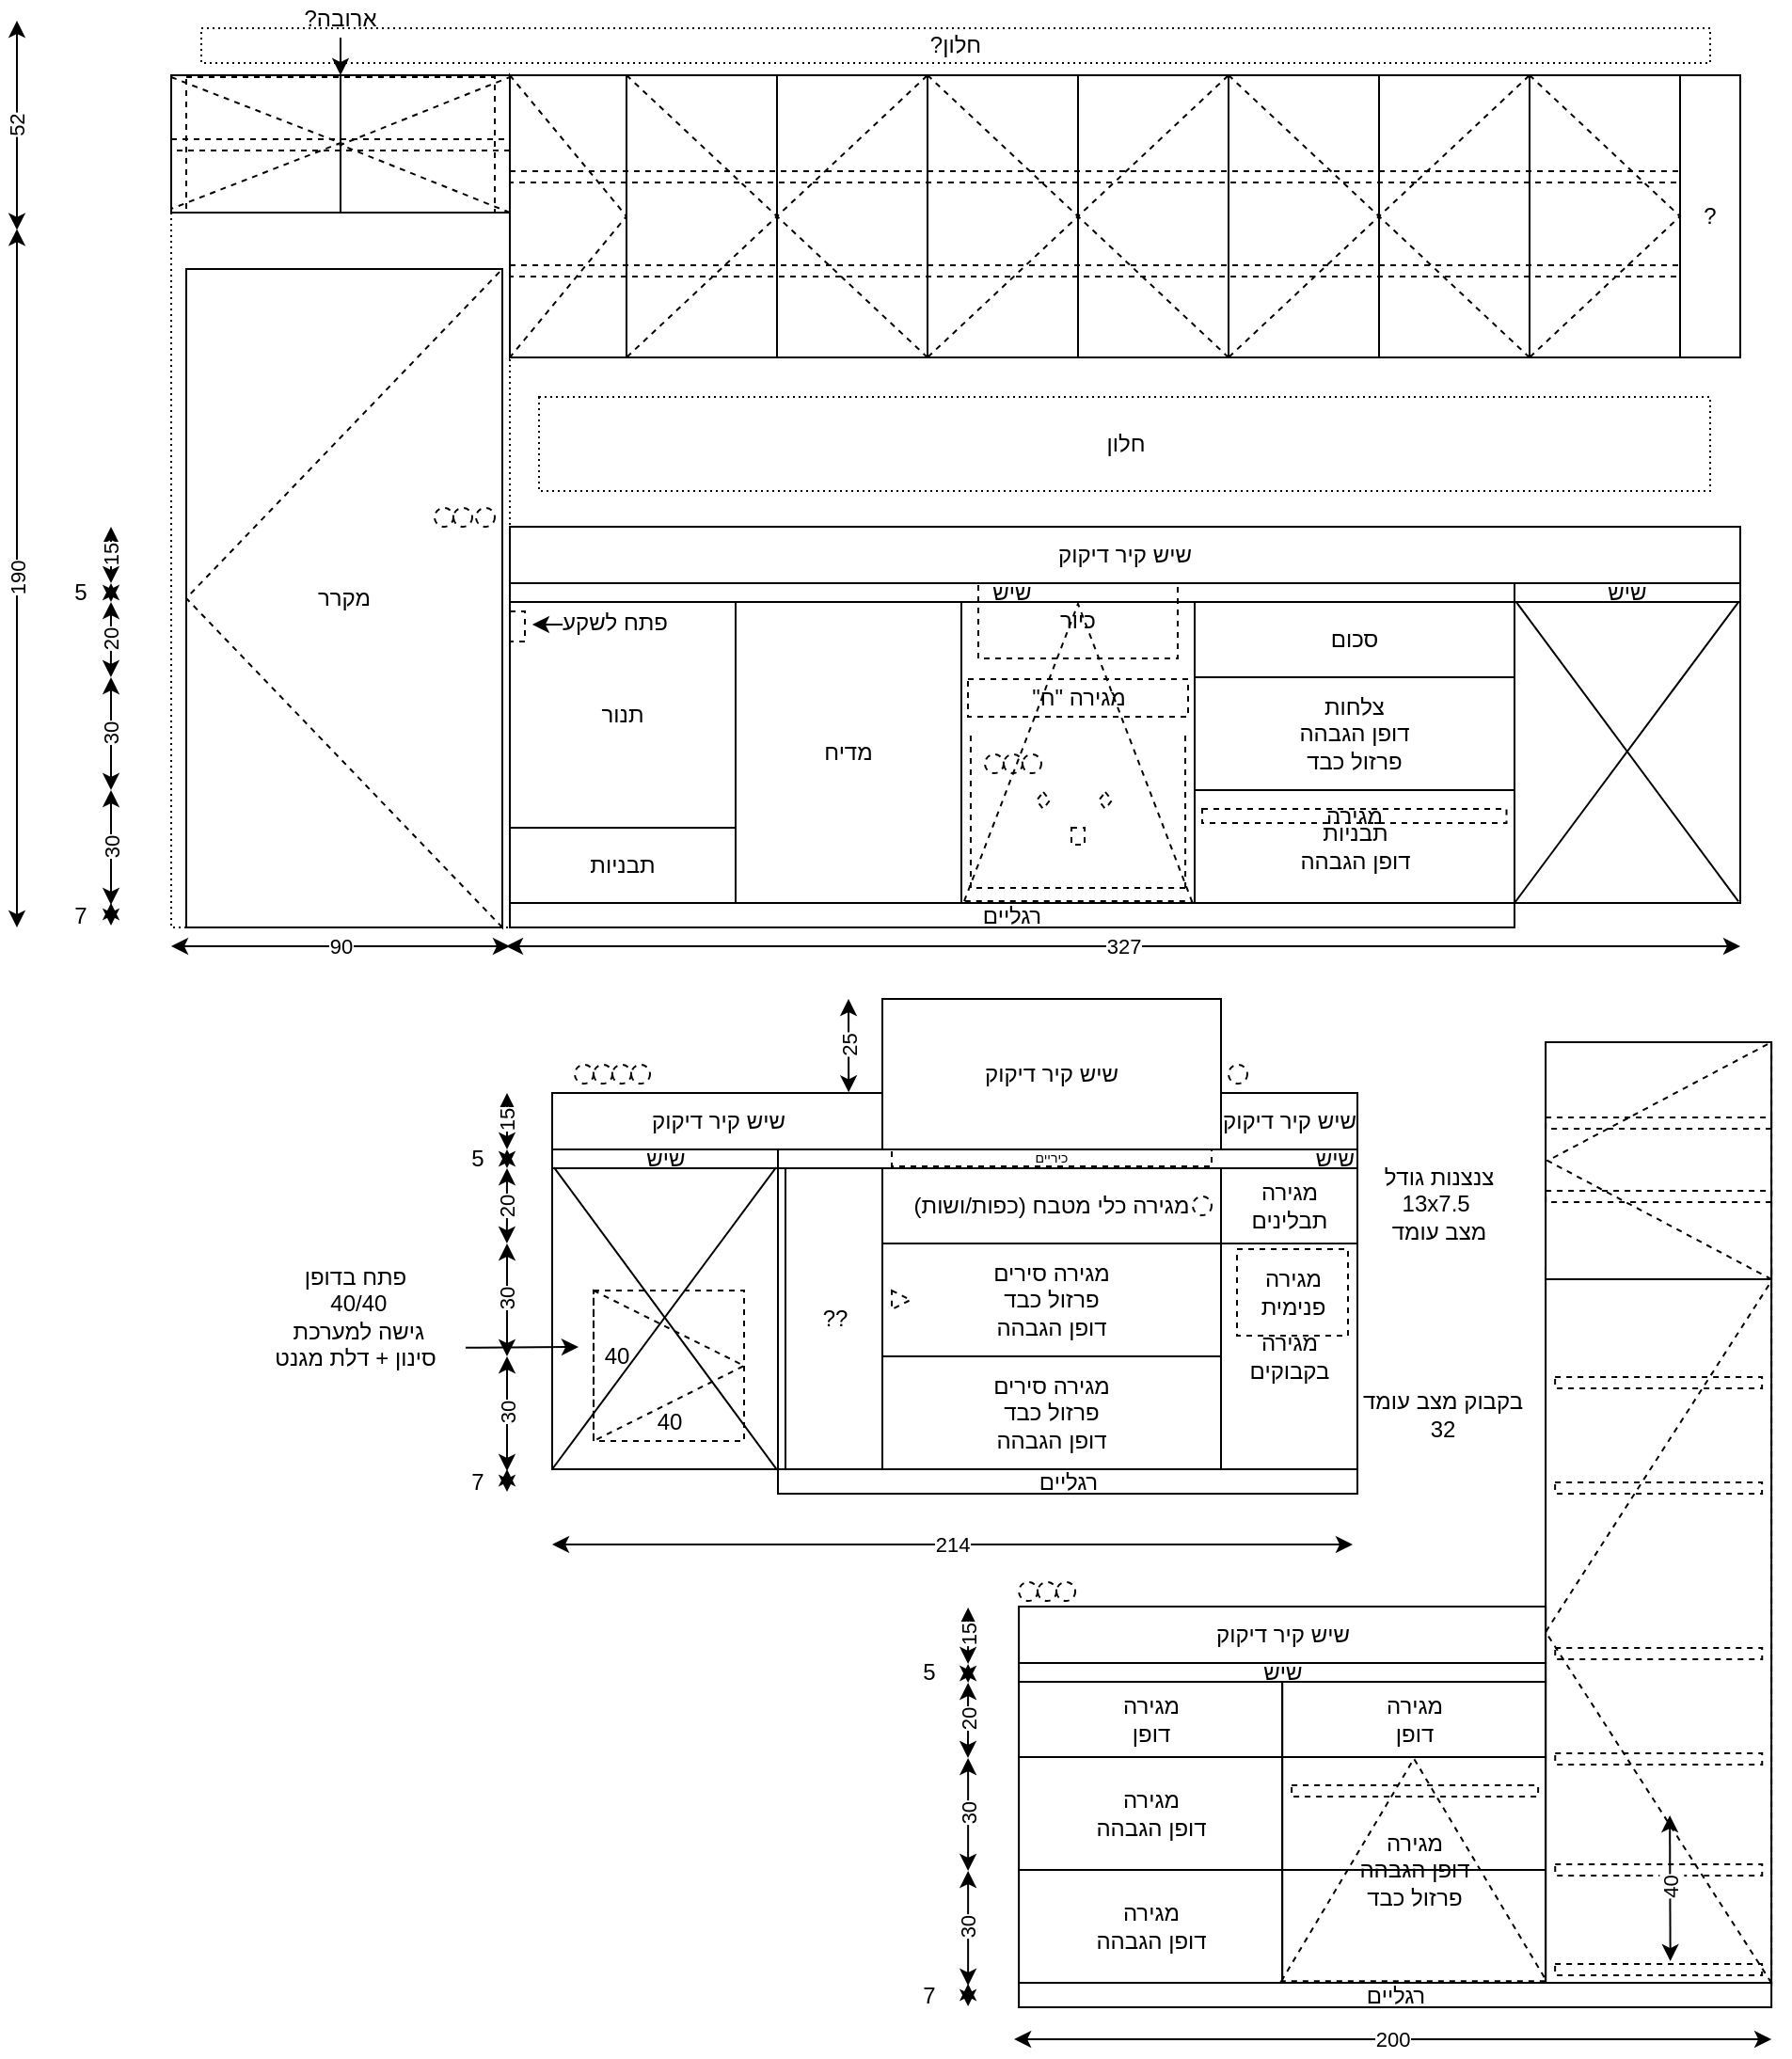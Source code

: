 <mxfile version="14.5.1" type="device"><diagram id="EuR9hZVsRx429y_d1P4q" name="Page-1"><mxGraphModel dx="868" dy="30" grid="1" gridSize="10" guides="1" tooltips="1" connect="1" arrows="1" fold="1" page="1" pageScale="1" pageWidth="827" pageHeight="1169" math="0" shadow="0"><root><mxCell id="0"/><mxCell id="1" parent="0"/><mxCell id="hGmh5BVswc0bwjkuRxpp-82" value="" style="triangle;whiteSpace=wrap;html=1;fillColor=none;dashed=1;rotation=-180;" parent="1" vertex="1"><mxGeometry x="-30" y="162" width="168" height="350" as="geometry"/></mxCell><mxCell id="hGmh5BVswc0bwjkuRxpp-81" value="&lt;div style=&quot;direction: rtl&quot;&gt;&lt;br&gt;&lt;/div&gt;" style="rounded=0;whiteSpace=wrap;html=1;fillColor=none;dashed=1;dashPattern=1 2;" parent="1" vertex="1"><mxGeometry x="-38" y="132" width="180" height="380" as="geometry"/></mxCell><mxCell id="hGmh5BVswc0bwjkuRxpp-74" value="&lt;div style=&quot;direction: rtl&quot;&gt;&lt;span&gt;מקרר&lt;/span&gt;&lt;/div&gt;" style="rounded=0;whiteSpace=wrap;html=1;fillColor=none;" parent="1" vertex="1"><mxGeometry x="-30" y="162" width="168" height="350" as="geometry"/></mxCell><mxCell id="86EVHIqXW4juM2lfvM0m-1" value="שיש קיר דיקוק" style="rounded=0;whiteSpace=wrap;html=1;direction=&quot;rtl&quot;;" parent="1" vertex="1"><mxGeometry x="340" y="550" width="180" height="80" as="geometry"/></mxCell><mxCell id="icow_ygRH_gW6er2xLxD-1" value="&lt;div style=&quot;direction: rtl&quot;&gt;מגירה כלי מטבח (כפות/ושות)&lt;br&gt;&lt;/div&gt;" style="rounded=0;whiteSpace=wrap;html=1;direction=&quot;rtl&quot;;" parent="1" vertex="1"><mxGeometry x="340" y="640" width="180" height="40" as="geometry"/></mxCell><mxCell id="icow_ygRH_gW6er2xLxD-4" value="&lt;div style=&quot;direction: rtl&quot;&gt;מגירה סירים&lt;/div&gt;&lt;div style=&quot;direction: rtl&quot;&gt;פרזול כבד&lt;br&gt;&lt;/div&gt;&lt;div style=&quot;direction: rtl&quot;&gt;דופן הגבהה&lt;/div&gt;" style="rounded=0;whiteSpace=wrap;html=1;direction=&quot;rtl&quot;;" parent="1" vertex="1"><mxGeometry x="340" y="680" width="180" height="60" as="geometry"/></mxCell><mxCell id="icow_ygRH_gW6er2xLxD-5" value="&lt;div style=&quot;direction: rtl&quot;&gt;&lt;span&gt;מגירה תבלינים&lt;/span&gt;&lt;/div&gt;" style="rounded=0;whiteSpace=wrap;html=1;direction=&quot;rtl&quot;;" parent="1" vertex="1"><mxGeometry x="520" y="640" width="72.5" height="40" as="geometry"/></mxCell><mxCell id="icow_ygRH_gW6er2xLxD-7" value="&lt;div style=&quot;direction: rtl&quot;&gt;&lt;span&gt;מגירה בקבוקים&lt;/span&gt;&lt;/div&gt;" style="rounded=0;whiteSpace=wrap;html=1;direction=&quot;rtl&quot;;" parent="1" vertex="1"><mxGeometry x="520" y="680" width="72.5" height="120" as="geometry"/></mxCell><mxCell id="icow_ygRH_gW6er2xLxD-10" value="&lt;div style=&quot;direction: rtl&quot;&gt;צנצנות גודל&lt;/div&gt;&lt;div style=&quot;direction: rtl&quot;&gt;&amp;nbsp;13x7.5&lt;/div&gt;&lt;div style=&quot;direction: rtl&quot;&gt;מצב עומד&lt;br&gt;&lt;/div&gt;" style="text;html=1;strokeColor=none;fillColor=none;align=center;verticalAlign=middle;whiteSpace=wrap;rounded=0;direction=rtl;" parent="1" vertex="1"><mxGeometry x="586" y="639" width="100" height="40" as="geometry"/></mxCell><mxCell id="icow_ygRH_gW6er2xLxD-17" value="רגליים" style="rounded=0;whiteSpace=wrap;html=1;direction=&quot;rtl&quot;;" parent="1" vertex="1"><mxGeometry x="284.5" y="800" width="308" height="13" as="geometry"/></mxCell><mxCell id="icow_ygRH_gW6er2xLxD-19" value="&lt;div style=&quot;direction: rtl&quot;&gt;מגירה סירים&lt;/div&gt;&lt;div style=&quot;direction: rtl&quot;&gt;פרזול כבד&lt;br&gt;&lt;/div&gt;&lt;div style=&quot;direction: rtl&quot;&gt;דופן הגבהה&lt;/div&gt;" style="rounded=0;whiteSpace=wrap;html=1;direction=&quot;rtl&quot;;" parent="1" vertex="1"><mxGeometry x="340" y="740" width="180" height="60" as="geometry"/></mxCell><mxCell id="icow_ygRH_gW6er2xLxD-25" value="שיש" style="rounded=0;whiteSpace=wrap;html=1;direction=&quot;rtl&quot;;align=right;" parent="1" vertex="1"><mxGeometry x="284.5" y="630" width="308" height="10" as="geometry"/></mxCell><mxCell id="icow_ygRH_gW6er2xLxD-29" value="כיריים" style="rounded=0;whiteSpace=wrap;html=1;direction=&quot;rtl&quot;;dashed=1;fillColor=none;fontSize=7;" parent="1" vertex="1"><mxGeometry x="345" y="630" width="170" height="9" as="geometry"/></mxCell><mxCell id="icow_ygRH_gW6er2xLxD-32" value="" style="triangle;whiteSpace=wrap;html=1;dashed=1;" parent="1" vertex="1"><mxGeometry x="345" y="705" width="10" height="10" as="geometry"/></mxCell><mxCell id="icow_ygRH_gW6er2xLxD-34" value="??" style="rounded=0;whiteSpace=wrap;html=1;direction=&quot;rtl&quot;;" parent="1" vertex="1"><mxGeometry x="288.5" y="640" width="51.5" height="160" as="geometry"/></mxCell><mxCell id="icow_ygRH_gW6er2xLxD-35" value="" style="rounded=0;whiteSpace=wrap;html=1;direction=&quot;rtl&quot;;" parent="1" vertex="1"><mxGeometry x="164.5" y="640" width="120" height="160" as="geometry"/></mxCell><mxCell id="icow_ygRH_gW6er2xLxD-36" value="שיש" style="rounded=0;whiteSpace=wrap;html=1;direction=&quot;rtl&quot;;" parent="1" vertex="1"><mxGeometry x="164.5" y="630" width="120" height="10" as="geometry"/></mxCell><mxCell id="icow_ygRH_gW6er2xLxD-39" value="" style="endArrow=none;html=1;entryX=0.992;entryY=-0.003;entryDx=0;entryDy=0;entryPerimeter=0;" parent="1" target="icow_ygRH_gW6er2xLxD-35" edge="1"><mxGeometry width="50" height="50" relative="1" as="geometry"><mxPoint x="164.5" y="800" as="sourcePoint"/><mxPoint x="214.5" y="750" as="targetPoint"/></mxGeometry></mxCell><mxCell id="icow_ygRH_gW6er2xLxD-40" value="" style="endArrow=none;html=1;entryX=0.008;entryY=-0.003;entryDx=0;entryDy=0;entryPerimeter=0;exitX=0.992;exitY=0.998;exitDx=0;exitDy=0;exitPerimeter=0;" parent="1" source="icow_ygRH_gW6er2xLxD-35" target="icow_ygRH_gW6er2xLxD-35" edge="1"><mxGeometry width="50" height="50" relative="1" as="geometry"><mxPoint x="174.5" y="810" as="sourcePoint"/><mxPoint x="293.54" y="650.023" as="targetPoint"/></mxGeometry></mxCell><mxCell id="icow_ygRH_gW6er2xLxD-41" value="" style="ellipse;whiteSpace=wrap;html=1;aspect=fixed;dashed=1;fillColor=none;" parent="1" vertex="1"><mxGeometry x="505" y="655" width="10" height="10" as="geometry"/></mxCell><mxCell id="icow_ygRH_gW6er2xLxD-42" value="&lt;div style=&quot;direction: rtl&quot;&gt;בקבוק מצב עומד&lt;/div&gt;&lt;div style=&quot;direction: rtl&quot;&gt;32&lt;br&gt;&lt;/div&gt;" style="text;html=1;strokeColor=none;fillColor=none;align=center;verticalAlign=middle;whiteSpace=wrap;rounded=0;direction=rtl;" parent="1" vertex="1"><mxGeometry x="592.5" y="751" width="90" height="40" as="geometry"/></mxCell><mxCell id="86EVHIqXW4juM2lfvM0m-2" value="שיש קיר דיקוק" style="rounded=0;whiteSpace=wrap;html=1;direction=&quot;rtl&quot;;" parent="1" vertex="1"><mxGeometry x="164.5" y="600" width="175.5" height="30" as="geometry"/></mxCell><mxCell id="86EVHIqXW4juM2lfvM0m-3" value="שיש קיר דיקוק" style="rounded=0;whiteSpace=wrap;html=1;direction=&quot;rtl&quot;;" parent="1" vertex="1"><mxGeometry x="520" y="600" width="72.5" height="30" as="geometry"/></mxCell><mxCell id="LUrqCTTeFDIqkWXgjNmz-2" value="" style="whiteSpace=wrap;html=1;aspect=fixed;fillColor=none;dashed=1;" parent="1" vertex="1"><mxGeometry x="186.5" y="705" width="80" height="80" as="geometry"/></mxCell><mxCell id="LUrqCTTeFDIqkWXgjNmz-4" value="40" style="text;html=1;strokeColor=none;fillColor=none;align=center;verticalAlign=middle;whiteSpace=wrap;rounded=0;" parent="1" vertex="1"><mxGeometry x="206.5" y="765" width="40" height="20" as="geometry"/></mxCell><mxCell id="LUrqCTTeFDIqkWXgjNmz-5" value="40" style="text;html=1;strokeColor=none;fillColor=none;align=center;verticalAlign=middle;whiteSpace=wrap;rounded=0;" parent="1" vertex="1"><mxGeometry x="178.5" y="730" width="40" height="20" as="geometry"/></mxCell><mxCell id="LUrqCTTeFDIqkWXgjNmz-6" value="&lt;div style=&quot;direction: rtl&quot;&gt;&lt;span&gt;פתח בדופן&lt;/span&gt;&lt;/div&gt;&lt;div style=&quot;direction: rtl&quot;&gt;&lt;span&gt;40/40&amp;nbsp;&lt;/span&gt;&lt;/div&gt;&lt;div style=&quot;direction: rtl&quot;&gt;&lt;span&gt;גישה למערכת&amp;nbsp;&lt;/span&gt;&lt;/div&gt;&lt;div style=&quot;direction: rtl&quot;&gt;&lt;span&gt;סינון + דלת מגנט&lt;/span&gt;&lt;/div&gt;" style="text;html=1;strokeColor=none;fillColor=none;align=center;verticalAlign=middle;whiteSpace=wrap;rounded=0;direction=rtl;" parent="1" vertex="1"><mxGeometry y="691" width="120" height="55" as="geometry"/></mxCell><mxCell id="LUrqCTTeFDIqkWXgjNmz-7" value="" style="endArrow=classic;html=1;entryX=0;entryY=0.25;entryDx=0;entryDy=0;entryPerimeter=0;exitX=1;exitY=0.553;exitDx=0;exitDy=0;exitPerimeter=0;" parent="1" target="LUrqCTTeFDIqkWXgjNmz-5" edge="1"><mxGeometry width="50" height="50" relative="1" as="geometry"><mxPoint x="118.5" y="735.415" as="sourcePoint"/><mxPoint x="278.5" y="700" as="targetPoint"/></mxGeometry></mxCell><mxCell id="LUrqCTTeFDIqkWXgjNmz-8" value="&lt;div style=&quot;direction: rtl&quot;&gt;&lt;span&gt;מגירה פנימית&lt;/span&gt;&lt;/div&gt;" style="rounded=0;whiteSpace=wrap;html=1;direction=&quot;rtl&quot;;dashed=1;" parent="1" vertex="1"><mxGeometry x="528.5" y="683" width="59" height="46" as="geometry"/></mxCell><mxCell id="LUrqCTTeFDIqkWXgjNmz-11" value="שיש" style="rounded=0;whiteSpace=wrap;html=1;direction=&quot;rtl&quot;;" parent="1" vertex="1"><mxGeometry x="142" y="329" width="534" height="10" as="geometry"/></mxCell><mxCell id="LUrqCTTeFDIqkWXgjNmz-12" value="5" style="text;html=1;strokeColor=none;fillColor=none;align=center;verticalAlign=middle;whiteSpace=wrap;rounded=0;" parent="1" vertex="1"><mxGeometry x="-106" y="329" width="40" height="10" as="geometry"/></mxCell><mxCell id="LUrqCTTeFDIqkWXgjNmz-16" value="7" style="text;html=1;strokeColor=none;fillColor=none;align=center;verticalAlign=middle;whiteSpace=wrap;rounded=0;" parent="1" vertex="1"><mxGeometry x="-106" y="499" width="40" height="13" as="geometry"/></mxCell><mxCell id="LUrqCTTeFDIqkWXgjNmz-18" value="&lt;div style=&quot;direction: rtl&quot;&gt;&lt;span&gt;מדיח&lt;/span&gt;&lt;/div&gt;" style="rounded=0;whiteSpace=wrap;html=1;fillColor=none;" parent="1" vertex="1"><mxGeometry x="262" y="339" width="120" height="160" as="geometry"/></mxCell><mxCell id="LUrqCTTeFDIqkWXgjNmz-19" value="רגליים" style="rounded=0;whiteSpace=wrap;html=1;direction=&quot;rtl&quot;;" parent="1" vertex="1"><mxGeometry x="142" y="499" width="534" height="13" as="geometry"/></mxCell><mxCell id="LUrqCTTeFDIqkWXgjNmz-20" value="&lt;div style=&quot;direction: rtl&quot;&gt;&lt;span&gt;תבניות&lt;/span&gt;&lt;/div&gt;" style="rounded=0;whiteSpace=wrap;html=1;fillColor=none;" parent="1" vertex="1"><mxGeometry x="142" y="459" width="120" height="40" as="geometry"/></mxCell><mxCell id="LUrqCTTeFDIqkWXgjNmz-21" value="&lt;div style=&quot;direction: rtl&quot;&gt;&lt;span&gt;תנור&lt;/span&gt;&lt;/div&gt;" style="rounded=0;whiteSpace=wrap;html=1;fillColor=none;" parent="1" vertex="1"><mxGeometry x="142" y="339" width="120" height="120" as="geometry"/></mxCell><mxCell id="LUrqCTTeFDIqkWXgjNmz-23" value="" style="triangle;whiteSpace=wrap;html=1;fillColor=none;dashed=1;" parent="1" vertex="1"><mxGeometry x="186.5" y="705" width="80" height="80" as="geometry"/></mxCell><mxCell id="LUrqCTTeFDIqkWXgjNmz-24" value="&lt;div style=&quot;direction: rtl&quot;&gt;כיור&lt;/div&gt;" style="rounded=0;whiteSpace=wrap;html=1;fillColor=none;dashed=1;" parent="1" vertex="1"><mxGeometry x="391" y="329" width="106" height="40" as="geometry"/></mxCell><mxCell id="LUrqCTTeFDIqkWXgjNmz-28" value="&lt;div style=&quot;direction: rtl&quot;&gt;&lt;br&gt;&lt;/div&gt;" style="rounded=0;whiteSpace=wrap;html=1;fillColor=none;" parent="1" vertex="1"><mxGeometry x="382" y="339" width="124" height="160" as="geometry"/></mxCell><mxCell id="LUrqCTTeFDIqkWXgjNmz-29" value="&lt;div style=&quot;direction: rtl&quot;&gt;סכום&lt;/div&gt;" style="rounded=0;whiteSpace=wrap;html=1;fillColor=none;" parent="1" vertex="1"><mxGeometry x="506" y="339" width="170" height="40" as="geometry"/></mxCell><mxCell id="LUrqCTTeFDIqkWXgjNmz-30" value="&lt;div style=&quot;direction: rtl&quot;&gt;צלחות&lt;/div&gt;&lt;div style=&quot;direction: rtl&quot;&gt;דופן הגבהה&lt;/div&gt;&lt;div style=&quot;direction: rtl&quot;&gt;פרזול כבד&lt;/div&gt;" style="rounded=0;whiteSpace=wrap;html=1;fillColor=none;" parent="1" vertex="1"><mxGeometry x="506" y="379" width="170" height="60" as="geometry"/></mxCell><mxCell id="LUrqCTTeFDIqkWXgjNmz-31" value="&lt;div style=&quot;direction: rtl&quot;&gt;תבניות&lt;/div&gt;&lt;div style=&quot;direction: rtl&quot;&gt;דופן הגבהה&lt;/div&gt;" style="rounded=0;whiteSpace=wrap;html=1;fillColor=none;" parent="1" vertex="1"><mxGeometry x="506" y="439" width="171" height="60" as="geometry"/></mxCell><mxCell id="LUrqCTTeFDIqkWXgjNmz-32" value="" style="rounded=0;whiteSpace=wrap;html=1;direction=&quot;rtl&quot;;" parent="1" vertex="1"><mxGeometry x="686" y="339" width="4" height="160" as="geometry"/></mxCell><mxCell id="LUrqCTTeFDIqkWXgjNmz-33" value="" style="rounded=0;whiteSpace=wrap;html=1;direction=&quot;rtl&quot;;" parent="1" vertex="1"><mxGeometry x="284.5" y="640" width="4" height="160" as="geometry"/></mxCell><mxCell id="LUrqCTTeFDIqkWXgjNmz-35" value="" style="ellipse;whiteSpace=wrap;html=1;aspect=fixed;dashed=1;fillColor=none;" parent="1" vertex="1"><mxGeometry x="394.5" y="420" width="10" height="10" as="geometry"/></mxCell><mxCell id="LUrqCTTeFDIqkWXgjNmz-36" value="" style="ellipse;whiteSpace=wrap;html=1;aspect=fixed;dashed=1;fillColor=none;" parent="1" vertex="1"><mxGeometry x="414.5" y="420" width="10" height="10" as="geometry"/></mxCell><mxCell id="LUrqCTTeFDIqkWXgjNmz-37" value="" style="ellipse;whiteSpace=wrap;html=1;aspect=fixed;dashed=1;fillColor=none;" parent="1" vertex="1"><mxGeometry x="404.5" y="420" width="10" height="10" as="geometry"/></mxCell><mxCell id="LUrqCTTeFDIqkWXgjNmz-38" value="" style="rhombus;whiteSpace=wrap;html=1;dashed=1;fillColor=none;" parent="1" vertex="1"><mxGeometry x="422" y="440" width="7" height="9" as="geometry"/></mxCell><mxCell id="LUrqCTTeFDIqkWXgjNmz-39" value="" style="rounded=0;whiteSpace=wrap;html=1;dashed=1;fontFamily=Helvetica;fontSize=12;fontColor=#000000;align=center;strokeColor=#000000;" parent="1" vertex="1"><mxGeometry x="440.5" y="459" width="7" height="9" as="geometry"/></mxCell><mxCell id="LUrqCTTeFDIqkWXgjNmz-43" value="" style="rhombus;whiteSpace=wrap;html=1;dashed=1;fillColor=none;" parent="1" vertex="1"><mxGeometry x="455" y="440" width="7" height="9" as="geometry"/></mxCell><mxCell id="LUrqCTTeFDIqkWXgjNmz-46" value="שיש" style="rounded=0;whiteSpace=wrap;html=1;direction=&quot;rtl&quot;;" parent="1" vertex="1"><mxGeometry x="676" y="329" width="120" height="10" as="geometry"/></mxCell><mxCell id="LUrqCTTeFDIqkWXgjNmz-47" value="" style="rounded=0;whiteSpace=wrap;html=1;direction=&quot;rtl&quot;;" parent="1" vertex="1"><mxGeometry x="676" y="339" width="120" height="160" as="geometry"/></mxCell><mxCell id="LUrqCTTeFDIqkWXgjNmz-48" value="" style="endArrow=none;html=1;entryX=0.008;entryY=-0.003;entryDx=0;entryDy=0;entryPerimeter=0;exitX=0.992;exitY=0.998;exitDx=0;exitDy=0;exitPerimeter=0;" parent="1" edge="1"><mxGeometry width="50" height="50" relative="1" as="geometry"><mxPoint x="795.04" y="498.182" as="sourcePoint"/><mxPoint x="676.96" y="339.023" as="targetPoint"/></mxGeometry></mxCell><mxCell id="LUrqCTTeFDIqkWXgjNmz-49" value="" style="endArrow=none;html=1;entryX=0.992;entryY=-0.003;entryDx=0;entryDy=0;entryPerimeter=0;" parent="1" edge="1"><mxGeometry width="50" height="50" relative="1" as="geometry"><mxPoint x="676" y="499" as="sourcePoint"/><mxPoint x="795.04" y="339.023" as="targetPoint"/></mxGeometry></mxCell><mxCell id="LUrqCTTeFDIqkWXgjNmz-51" value="&lt;div style=&quot;direction: rtl&quot;&gt;מגירה &quot;ח&quot;&lt;/div&gt;" style="rounded=0;whiteSpace=wrap;html=1;fillColor=none;dashed=1;" parent="1" vertex="1"><mxGeometry x="385.5" y="380" width="117" height="20" as="geometry"/></mxCell><mxCell id="LUrqCTTeFDIqkWXgjNmz-55" value="" style="endArrow=none;dashed=1;html=1;entryX=0.04;entryY=0.444;entryDx=0;entryDy=0;entryPerimeter=0;" parent="1" target="LUrqCTTeFDIqkWXgjNmz-28" edge="1"><mxGeometry width="50" height="50" relative="1" as="geometry"><mxPoint x="387" y="491" as="sourcePoint"/><mxPoint x="436" y="445" as="targetPoint"/></mxGeometry></mxCell><mxCell id="LUrqCTTeFDIqkWXgjNmz-56" value="" style="endArrow=none;dashed=1;html=1;entryX=0.04;entryY=0.444;entryDx=0;entryDy=0;entryPerimeter=0;" parent="1" edge="1"><mxGeometry width="50" height="50" relative="1" as="geometry"><mxPoint x="501.04" y="490.96" as="sourcePoint"/><mxPoint x="501.0" y="410" as="targetPoint"/></mxGeometry></mxCell><mxCell id="LUrqCTTeFDIqkWXgjNmz-57" value="" style="endArrow=none;dashed=1;html=1;" parent="1" edge="1"><mxGeometry width="50" height="50" relative="1" as="geometry"><mxPoint x="501" y="491" as="sourcePoint"/><mxPoint x="387" y="491" as="targetPoint"/><Array as="points"><mxPoint x="492" y="491"/></Array></mxGeometry></mxCell><mxCell id="LUrqCTTeFDIqkWXgjNmz-58" value="שיש קיר דיקוק" style="rounded=0;whiteSpace=wrap;html=1;direction=&quot;rtl&quot;;" parent="1" vertex="1"><mxGeometry x="142" y="299" width="654" height="30" as="geometry"/></mxCell><mxCell id="LUrqCTTeFDIqkWXgjNmz-59" value="&lt;div style=&quot;direction: rtl&quot;&gt;&lt;span&gt;מגירה&lt;/span&gt;&lt;/div&gt;" style="rounded=0;whiteSpace=wrap;html=1;direction=&quot;rtl&quot;;dashed=1;" parent="1" vertex="1"><mxGeometry x="510" y="449" width="161.75" height="7.5" as="geometry"/></mxCell><mxCell id="RCvR7ttBG58yVOdRnzuE-3" value="שיש" style="rounded=0;whiteSpace=wrap;html=1;direction=&quot;rtl&quot;;" parent="1" vertex="1"><mxGeometry x="412.56" y="903" width="280" height="10" as="geometry"/></mxCell><mxCell id="RCvR7ttBG58yVOdRnzuE-10" value="רגליים" style="rounded=0;whiteSpace=wrap;html=1;direction=&quot;rtl&quot;;" parent="1" vertex="1"><mxGeometry x="412.56" y="1073" width="400" height="13" as="geometry"/></mxCell><mxCell id="RCvR7ttBG58yVOdRnzuE-15" value="&lt;div style=&quot;direction: rtl&quot;&gt;&lt;span&gt;מגירה&lt;/span&gt;&lt;/div&gt;&lt;div style=&quot;direction: rtl&quot;&gt;&lt;span&gt;דופן&lt;/span&gt;&lt;/div&gt;" style="rounded=0;whiteSpace=wrap;html=1;fillColor=none;" parent="1" vertex="1"><mxGeometry x="412.56" y="913" width="140" height="40" as="geometry"/></mxCell><mxCell id="RCvR7ttBG58yVOdRnzuE-16" value="&lt;div style=&quot;direction: rtl&quot;&gt;&lt;div style=&quot;direction: rtl&quot;&gt;&lt;span&gt;מגירה&lt;/span&gt;&lt;/div&gt;&lt;div style=&quot;direction: rtl&quot;&gt;&lt;span&gt;דופן הגבהה&lt;/span&gt;&lt;/div&gt;&lt;/div&gt;" style="rounded=0;whiteSpace=wrap;html=1;fillColor=none;" parent="1" vertex="1"><mxGeometry x="412.56" y="953" width="140" height="60" as="geometry"/></mxCell><mxCell id="RCvR7ttBG58yVOdRnzuE-17" value="&lt;div style=&quot;direction: rtl&quot;&gt;&lt;div style=&quot;direction: rtl&quot;&gt;&lt;span&gt;מגירה&lt;/span&gt;&lt;/div&gt;&lt;div style=&quot;direction: rtl&quot;&gt;&lt;span&gt;דופן הגבהה&lt;/span&gt;&lt;/div&gt;&lt;/div&gt;" style="rounded=0;whiteSpace=wrap;html=1;fillColor=none;" parent="1" vertex="1"><mxGeometry x="412.56" y="1013" width="140" height="60" as="geometry"/></mxCell><mxCell id="RCvR7ttBG58yVOdRnzuE-19" value="" style="ellipse;whiteSpace=wrap;html=1;aspect=fixed;dashed=1;fillColor=none;" parent="1" vertex="1"><mxGeometry x="412.56" y="860" width="10" height="10" as="geometry"/></mxCell><mxCell id="RCvR7ttBG58yVOdRnzuE-20" value="" style="ellipse;whiteSpace=wrap;html=1;aspect=fixed;dashed=1;fillColor=none;" parent="1" vertex="1"><mxGeometry x="432.56" y="860" width="10" height="10" as="geometry"/></mxCell><mxCell id="RCvR7ttBG58yVOdRnzuE-21" value="" style="ellipse;whiteSpace=wrap;html=1;aspect=fixed;dashed=1;fillColor=none;" parent="1" vertex="1"><mxGeometry x="422.56" y="860" width="10" height="10" as="geometry"/></mxCell><mxCell id="RCvR7ttBG58yVOdRnzuE-33" value="שיש קיר דיקוק" style="rounded=0;whiteSpace=wrap;html=1;direction=&quot;rtl&quot;;" parent="1" vertex="1"><mxGeometry x="412.56" y="873" width="280" height="30" as="geometry"/></mxCell><mxCell id="RCvR7ttBG58yVOdRnzuE-46" value="&lt;div style=&quot;direction: rtl&quot;&gt;&lt;br&gt;&lt;/div&gt;" style="rounded=0;whiteSpace=wrap;html=1;fillColor=none;" parent="1" vertex="1"><mxGeometry x="692.56" y="693" width="120" height="380" as="geometry"/></mxCell><mxCell id="RCvR7ttBG58yVOdRnzuE-48" value="&lt;div style=&quot;direction: rtl&quot;&gt;&lt;div style=&quot;direction: rtl&quot;&gt;&lt;span&gt;מגירה&lt;/span&gt;&lt;/div&gt;&lt;div style=&quot;direction: rtl&quot;&gt;&lt;span&gt;דופן הגבהה&lt;/span&gt;&lt;/div&gt;&lt;div style=&quot;direction: rtl&quot;&gt;&lt;span&gt;פרזול כבד&lt;/span&gt;&lt;/div&gt;&lt;/div&gt;" style="rounded=0;whiteSpace=wrap;html=1;fillColor=none;" parent="1" vertex="1"><mxGeometry x="552.56" y="953" width="140" height="120" as="geometry"/></mxCell><mxCell id="RCvR7ttBG58yVOdRnzuE-49" value="&lt;div style=&quot;direction: rtl&quot;&gt;&lt;span&gt;מגירה&lt;/span&gt;&lt;/div&gt;&lt;div style=&quot;direction: rtl&quot;&gt;&lt;span&gt;דופן&lt;/span&gt;&lt;/div&gt;" style="rounded=0;whiteSpace=wrap;html=1;fillColor=none;" parent="1" vertex="1"><mxGeometry x="552.56" y="913" width="140" height="40" as="geometry"/></mxCell><mxCell id="RCvR7ttBG58yVOdRnzuE-51" value="&lt;div style=&quot;direction: rtl&quot;&gt;&lt;br&gt;&lt;/div&gt;" style="rounded=0;whiteSpace=wrap;html=1;direction=&quot;rtl&quot;;dashed=1;" parent="1" vertex="1"><mxGeometry x="697.56" y="1063" width="110" height="6" as="geometry"/></mxCell><mxCell id="RCvR7ttBG58yVOdRnzuE-53" value="&lt;div style=&quot;direction: rtl&quot;&gt;&lt;br&gt;&lt;/div&gt;" style="rounded=0;whiteSpace=wrap;html=1;direction=&quot;rtl&quot;;dashed=1;" parent="1" vertex="1"><mxGeometry x="697.62" y="1010" width="110" height="6" as="geometry"/></mxCell><mxCell id="RCvR7ttBG58yVOdRnzuE-56" value="40" style="endArrow=classic;startArrow=classic;html=1;exitX=0.557;exitY=-0.246;exitDx=0;exitDy=0;exitPerimeter=0;horizontal=0;" parent="1" source="RCvR7ttBG58yVOdRnzuE-51" edge="1"><mxGeometry width="50" height="50" relative="1" as="geometry"><mxPoint x="708.56" y="1034" as="sourcePoint"/><mxPoint x="758.56" y="984" as="targetPoint"/></mxGeometry></mxCell><mxCell id="RCvR7ttBG58yVOdRnzuE-57" value="&lt;div style=&quot;direction: rtl&quot;&gt;&lt;br&gt;&lt;/div&gt;" style="rounded=0;whiteSpace=wrap;html=1;direction=&quot;rtl&quot;;dashed=1;" parent="1" vertex="1"><mxGeometry x="697.62" y="951" width="110" height="6" as="geometry"/></mxCell><mxCell id="RCvR7ttBG58yVOdRnzuE-58" value="&lt;div style=&quot;direction: rtl&quot;&gt;&lt;br&gt;&lt;/div&gt;" style="rounded=0;whiteSpace=wrap;html=1;direction=&quot;rtl&quot;;dashed=1;" parent="1" vertex="1"><mxGeometry x="697.62" y="895" width="110" height="6" as="geometry"/></mxCell><mxCell id="RCvR7ttBG58yVOdRnzuE-59" value="&lt;div style=&quot;direction: rtl&quot;&gt;&lt;br&gt;&lt;/div&gt;" style="rounded=0;whiteSpace=wrap;html=1;direction=&quot;rtl&quot;;dashed=1;" parent="1" vertex="1"><mxGeometry x="697.56" y="807" width="110" height="6" as="geometry"/></mxCell><mxCell id="RCvR7ttBG58yVOdRnzuE-60" value="&lt;div style=&quot;direction: rtl&quot;&gt;&lt;br&gt;&lt;/div&gt;" style="rounded=0;whiteSpace=wrap;html=1;direction=&quot;rtl&quot;;dashed=1;" parent="1" vertex="1"><mxGeometry x="697.56" y="751" width="110" height="6" as="geometry"/></mxCell><mxCell id="RCvR7ttBG58yVOdRnzuE-61" value="" style="rounded=0;whiteSpace=wrap;html=1;" parent="1" vertex="1"><mxGeometry x="692.56" y="573" width="120" height="126" as="geometry"/></mxCell><mxCell id="RCvR7ttBG58yVOdRnzuE-63" value="" style="triangle;whiteSpace=wrap;html=1;fillColor=none;dashed=1;rotation=-180;" parent="1" vertex="1"><mxGeometry x="692.56" y="700" width="120" height="373" as="geometry"/></mxCell><mxCell id="RCvR7ttBG58yVOdRnzuE-64" value="" style="triangle;whiteSpace=wrap;html=1;fillColor=none;dashed=1;rotation=-180;" parent="1" vertex="1"><mxGeometry x="693.56" y="573" width="119" height="126" as="geometry"/></mxCell><mxCell id="RCvR7ttBG58yVOdRnzuE-66" value="&lt;div style=&quot;direction: rtl&quot;&gt;&lt;br&gt;&lt;/div&gt;" style="rounded=0;whiteSpace=wrap;html=1;direction=&quot;rtl&quot;;dashed=1;fillColor=none;" parent="1" vertex="1"><mxGeometry x="692.56" y="652" width="120" height="6" as="geometry"/></mxCell><mxCell id="RCvR7ttBG58yVOdRnzuE-67" value="&lt;div style=&quot;direction: rtl&quot;&gt;&lt;br&gt;&lt;/div&gt;" style="rounded=0;whiteSpace=wrap;html=1;direction=&quot;rtl&quot;;dashed=1;fillColor=none;" parent="1" vertex="1"><mxGeometry x="692.56" y="613" width="120" height="6" as="geometry"/></mxCell><mxCell id="RCvR7ttBG58yVOdRnzuE-71" value="" style="endArrow=none;html=1;strokeWidth=1;entryX=1;entryY=0.5;entryDx=0;entryDy=0;" parent="1" target="RCvR7ttBG58yVOdRnzuE-48" edge="1"><mxGeometry width="50" height="50" relative="1" as="geometry"><mxPoint x="552.56" y="1013" as="sourcePoint"/><mxPoint x="692.56" y="1014" as="targetPoint"/></mxGeometry></mxCell><mxCell id="RCvR7ttBG58yVOdRnzuE-72" value="" style="triangle;whiteSpace=wrap;html=1;fillColor=none;dashed=1;rotation=-90;" parent="1" vertex="1"><mxGeometry x="563.44" y="942.5" width="118.25" height="141" as="geometry"/></mxCell><mxCell id="RCvR7ttBG58yVOdRnzuE-73" value="&lt;div style=&quot;direction: rtl&quot;&gt;&lt;br&gt;&lt;/div&gt;" style="rounded=0;whiteSpace=wrap;html=1;direction=&quot;rtl&quot;;dashed=1;fillColor=none;" parent="1" vertex="1"><mxGeometry x="557.56" y="968" width="131" height="6" as="geometry"/></mxCell><mxCell id="RCvR7ttBG58yVOdRnzuE-74" value="" style="triangle;whiteSpace=wrap;html=1;fillColor=none;dashed=1;rotation=-90;" parent="1" vertex="1"><mxGeometry x="365" y="358.5" width="158" height="121" as="geometry"/></mxCell><mxCell id="hGmh5BVswc0bwjkuRxpp-1" value="&lt;div style=&quot;direction: rtl&quot;&gt;&lt;br&gt;&lt;/div&gt;" style="rounded=0;whiteSpace=wrap;html=1;fillColor=none;" parent="1" vertex="1"><mxGeometry x="204" y="59" width="80" height="150" as="geometry"/></mxCell><mxCell id="hGmh5BVswc0bwjkuRxpp-5" value="" style="endArrow=classic;startArrow=classic;html=1;entryX=0.75;entryY=0;entryDx=0;entryDy=0;horizontal=0;" parent="1" edge="1"><mxGeometry width="50" height="50" relative="1" as="geometry"><mxPoint x="-70" y="511" as="sourcePoint"/><mxPoint x="-70.0" y="499" as="targetPoint"/></mxGeometry></mxCell><mxCell id="hGmh5BVswc0bwjkuRxpp-6" value="30" style="endArrow=classic;startArrow=classic;html=1;horizontal=0;" parent="1" edge="1"><mxGeometry width="50" height="50" relative="1" as="geometry"><mxPoint x="-70" y="500" as="sourcePoint"/><mxPoint x="-70" y="439" as="targetPoint"/></mxGeometry></mxCell><mxCell id="hGmh5BVswc0bwjkuRxpp-9" value="20" style="endArrow=classic;startArrow=classic;html=1;exitX=1;exitY=0;exitDx=0;exitDy=0;entryX=0.9;entryY=1;entryDx=0;entryDy=0;entryPerimeter=0;horizontal=0;" parent="1" target="LUrqCTTeFDIqkWXgjNmz-12" edge="1"><mxGeometry width="50" height="50" relative="1" as="geometry"><mxPoint x="-70.06" y="379" as="sourcePoint"/><mxPoint x="-70.06" y="340.5" as="targetPoint"/></mxGeometry></mxCell><mxCell id="hGmh5BVswc0bwjkuRxpp-10" value="" style="endArrow=classic;startArrow=classic;html=1;horizontal=0;" parent="1" edge="1"><mxGeometry width="50" height="50" relative="1" as="geometry"><mxPoint x="-70" y="339" as="sourcePoint"/><mxPoint x="-70" y="329" as="targetPoint"/></mxGeometry></mxCell><mxCell id="hGmh5BVswc0bwjkuRxpp-12" value="30" style="endArrow=classic;startArrow=classic;html=1;exitX=1;exitY=0;exitDx=0;exitDy=0;horizontal=0;" parent="1" edge="1"><mxGeometry width="50" height="50" relative="1" as="geometry"><mxPoint x="-70.0" y="439" as="sourcePoint"/><mxPoint x="-70" y="379" as="targetPoint"/></mxGeometry></mxCell><mxCell id="hGmh5BVswc0bwjkuRxpp-15" value="15" style="endArrow=classic;startArrow=classic;html=1;horizontal=0;" parent="1" edge="1"><mxGeometry width="50" height="50" relative="1" as="geometry"><mxPoint x="-70" y="329" as="sourcePoint"/><mxPoint x="-70" y="299" as="targetPoint"/></mxGeometry></mxCell><mxCell id="hGmh5BVswc0bwjkuRxpp-22" value="25" style="endArrow=classic;startArrow=classic;html=1;exitX=0.898;exitY=-0.011;exitDx=0;exitDy=0;exitPerimeter=0;horizontal=0;" parent="1" source="86EVHIqXW4juM2lfvM0m-2" edge="1"><mxGeometry width="50" height="50" relative="1" as="geometry"><mxPoint x="300.83" y="600" as="sourcePoint"/><mxPoint x="322" y="550" as="targetPoint"/></mxGeometry></mxCell><mxCell id="hGmh5BVswc0bwjkuRxpp-32" value="" style="ellipse;whiteSpace=wrap;html=1;aspect=fixed;dashed=1;fillColor=none;" parent="1" vertex="1"><mxGeometry x="176.5" y="585" width="10" height="10" as="geometry"/></mxCell><mxCell id="hGmh5BVswc0bwjkuRxpp-33" value="" style="ellipse;whiteSpace=wrap;html=1;aspect=fixed;dashed=1;fillColor=none;" parent="1" vertex="1"><mxGeometry x="196.5" y="585" width="10" height="10" as="geometry"/></mxCell><mxCell id="hGmh5BVswc0bwjkuRxpp-34" value="" style="ellipse;whiteSpace=wrap;html=1;aspect=fixed;dashed=1;fillColor=none;" parent="1" vertex="1"><mxGeometry x="186.5" y="585" width="10" height="10" as="geometry"/></mxCell><mxCell id="hGmh5BVswc0bwjkuRxpp-35" value="" style="ellipse;whiteSpace=wrap;html=1;aspect=fixed;dashed=1;fillColor=none;" parent="1" vertex="1"><mxGeometry x="206.5" y="585" width="10" height="10" as="geometry"/></mxCell><mxCell id="hGmh5BVswc0bwjkuRxpp-36" value="" style="ellipse;whiteSpace=wrap;html=1;aspect=fixed;dashed=1;fillColor=none;" parent="1" vertex="1"><mxGeometry x="524" y="585" width="10" height="10" as="geometry"/></mxCell><mxCell id="hGmh5BVswc0bwjkuRxpp-41" value="&lt;div style=&quot;direction: rtl&quot;&gt;&lt;br&gt;&lt;/div&gt;" style="rounded=0;whiteSpace=wrap;html=1;fillColor=none;" parent="1" vertex="1"><mxGeometry x="284" y="59" width="80" height="150" as="geometry"/></mxCell><mxCell id="hGmh5BVswc0bwjkuRxpp-48" value="" style="triangle;whiteSpace=wrap;html=1;fillColor=none;dashed=1;rotation=-180;" parent="1" vertex="1"><mxGeometry x="284" y="59" width="80" height="150" as="geometry"/></mxCell><mxCell id="hGmh5BVswc0bwjkuRxpp-49" value="" style="triangle;whiteSpace=wrap;html=1;fillColor=none;dashed=1;rotation=0;" parent="1" vertex="1"><mxGeometry x="204" y="59" width="80" height="150" as="geometry"/></mxCell><mxCell id="hGmh5BVswc0bwjkuRxpp-52" value="&lt;div style=&quot;direction: rtl&quot;&gt;&lt;br&gt;&lt;/div&gt;" style="rounded=0;whiteSpace=wrap;html=1;fillColor=none;" parent="1" vertex="1"><mxGeometry x="364" y="59" width="80" height="150" as="geometry"/></mxCell><mxCell id="hGmh5BVswc0bwjkuRxpp-53" value="&lt;div style=&quot;direction: rtl&quot;&gt;&lt;br&gt;&lt;/div&gt;" style="rounded=0;whiteSpace=wrap;html=1;fillColor=none;" parent="1" vertex="1"><mxGeometry x="444" y="59" width="80" height="150" as="geometry"/></mxCell><mxCell id="hGmh5BVswc0bwjkuRxpp-54" value="" style="triangle;whiteSpace=wrap;html=1;fillColor=none;dashed=1;rotation=-180;" parent="1" vertex="1"><mxGeometry x="444" y="59" width="80" height="150" as="geometry"/></mxCell><mxCell id="hGmh5BVswc0bwjkuRxpp-55" value="" style="triangle;whiteSpace=wrap;html=1;fillColor=none;dashed=1;rotation=0;" parent="1" vertex="1"><mxGeometry x="364" y="59" width="80" height="150" as="geometry"/></mxCell><mxCell id="hGmh5BVswc0bwjkuRxpp-56" value="&lt;div style=&quot;direction: rtl&quot;&gt;&lt;br&gt;&lt;/div&gt;" style="rounded=0;whiteSpace=wrap;html=1;fillColor=none;" parent="1" vertex="1"><mxGeometry x="524" y="59" width="80" height="150" as="geometry"/></mxCell><mxCell id="hGmh5BVswc0bwjkuRxpp-57" value="&lt;div style=&quot;direction: rtl&quot;&gt;&lt;br&gt;&lt;/div&gt;" style="rounded=0;whiteSpace=wrap;html=1;fillColor=none;" parent="1" vertex="1"><mxGeometry x="604" y="59" width="80" height="150" as="geometry"/></mxCell><mxCell id="hGmh5BVswc0bwjkuRxpp-58" value="" style="triangle;whiteSpace=wrap;html=1;fillColor=none;dashed=1;rotation=-180;" parent="1" vertex="1"><mxGeometry x="604" y="59" width="80" height="150" as="geometry"/></mxCell><mxCell id="hGmh5BVswc0bwjkuRxpp-59" value="" style="triangle;whiteSpace=wrap;html=1;fillColor=none;dashed=1;rotation=0;" parent="1" vertex="1"><mxGeometry x="524" y="59" width="80" height="150" as="geometry"/></mxCell><mxCell id="hGmh5BVswc0bwjkuRxpp-60" value="&lt;div style=&quot;direction: rtl&quot;&gt;&lt;br&gt;&lt;/div&gt;" style="rounded=0;whiteSpace=wrap;html=1;fillColor=none;" parent="1" vertex="1"><mxGeometry x="142" y="59" width="62" height="150" as="geometry"/></mxCell><mxCell id="hGmh5BVswc0bwjkuRxpp-61" value="" style="triangle;whiteSpace=wrap;html=1;fillColor=none;dashed=1;rotation=0;" parent="1" vertex="1"><mxGeometry x="142" y="59" width="62" height="150" as="geometry"/></mxCell><mxCell id="hGmh5BVswc0bwjkuRxpp-62" value="&lt;div style=&quot;direction: rtl&quot;&gt;&lt;br&gt;&lt;/div&gt;" style="rounded=0;whiteSpace=wrap;html=1;fillColor=none;" parent="1" vertex="1"><mxGeometry x="684" y="59" width="80" height="150" as="geometry"/></mxCell><mxCell id="hGmh5BVswc0bwjkuRxpp-63" value="" style="triangle;whiteSpace=wrap;html=1;fillColor=none;dashed=1;rotation=0;" parent="1" vertex="1"><mxGeometry x="684" y="59" width="80" height="150" as="geometry"/></mxCell><mxCell id="hGmh5BVswc0bwjkuRxpp-65" value="&lt;div style=&quot;direction: rtl&quot;&gt;&lt;br&gt;&lt;/div&gt;" style="rounded=0;whiteSpace=wrap;html=1;direction=&quot;rtl&quot;;dashed=1;fillColor=none;" parent="1" vertex="1"><mxGeometry x="142" y="160" width="622" height="6" as="geometry"/></mxCell><mxCell id="hGmh5BVswc0bwjkuRxpp-66" value="&lt;div style=&quot;direction: rtl&quot;&gt;&lt;br&gt;&lt;/div&gt;" style="rounded=0;whiteSpace=wrap;html=1;direction=&quot;rtl&quot;;dashed=1;fillColor=none;" parent="1" vertex="1"><mxGeometry x="142" y="110" width="622" height="6" as="geometry"/></mxCell><mxCell id="hGmh5BVswc0bwjkuRxpp-68" value="" style="ellipse;whiteSpace=wrap;html=1;aspect=fixed;dashed=1;fillColor=none;" parent="1" vertex="1"><mxGeometry x="102" y="289" width="10" height="10" as="geometry"/></mxCell><mxCell id="hGmh5BVswc0bwjkuRxpp-72" value="" style="ellipse;whiteSpace=wrap;html=1;aspect=fixed;dashed=1;fillColor=none;" parent="1" vertex="1"><mxGeometry x="124" y="289" width="10" height="10" as="geometry"/></mxCell><mxCell id="hGmh5BVswc0bwjkuRxpp-77" value="&lt;div style=&quot;direction: rtl&quot;&gt;&lt;br&gt;&lt;/div&gt;" style="rounded=0;whiteSpace=wrap;html=1;fillColor=none;" parent="1" vertex="1"><mxGeometry x="-38" y="59" width="90" height="73" as="geometry"/></mxCell><mxCell id="hGmh5BVswc0bwjkuRxpp-78" value="&lt;div style=&quot;direction: rtl&quot;&gt;&lt;br&gt;&lt;/div&gt;" style="rounded=0;whiteSpace=wrap;html=1;fillColor=none;" parent="1" vertex="1"><mxGeometry x="52" y="59" width="90" height="73" as="geometry"/></mxCell><mxCell id="hGmh5BVswc0bwjkuRxpp-80" value="90" style="endArrow=classic;startArrow=classic;html=1;" parent="1" edge="1"><mxGeometry width="50" height="50" relative="1" as="geometry"><mxPoint x="142" y="522" as="sourcePoint"/><mxPoint x="-38" y="522" as="targetPoint"/></mxGeometry></mxCell><mxCell id="hGmh5BVswc0bwjkuRxpp-83" value="&lt;div style=&quot;direction: rtl&quot;&gt;&lt;br&gt;&lt;/div&gt;" style="rounded=0;whiteSpace=wrap;html=1;direction=&quot;rtl&quot;;dashed=1;fillColor=none;" parent="1" vertex="1"><mxGeometry x="-38" y="93" width="180" height="6" as="geometry"/></mxCell><mxCell id="hGmh5BVswc0bwjkuRxpp-85" value="" style="triangle;whiteSpace=wrap;html=1;fillColor=none;dashed=1;rotation=0;" parent="1" vertex="1"><mxGeometry x="-38" y="60" width="90" height="70" as="geometry"/></mxCell><mxCell id="hGmh5BVswc0bwjkuRxpp-88" value="" style="triangle;whiteSpace=wrap;html=1;fillColor=none;dashed=1;rotation=-180;" parent="1" vertex="1"><mxGeometry x="52" y="60" width="90" height="72" as="geometry"/></mxCell><mxCell id="hGmh5BVswc0bwjkuRxpp-90" value="190" style="endArrow=classic;startArrow=classic;html=1;horizontal=0;" parent="1" edge="1"><mxGeometry width="50" height="50" relative="1" as="geometry"><mxPoint x="-120" y="512" as="sourcePoint"/><mxPoint x="-120" y="140.69" as="targetPoint"/></mxGeometry></mxCell><mxCell id="hGmh5BVswc0bwjkuRxpp-91" value="5" style="text;html=1;strokeColor=none;fillColor=none;align=center;verticalAlign=middle;whiteSpace=wrap;rounded=0;" parent="1" vertex="1"><mxGeometry x="104.5" y="630" width="40" height="10" as="geometry"/></mxCell><mxCell id="hGmh5BVswc0bwjkuRxpp-92" value="7" style="text;html=1;strokeColor=none;fillColor=none;align=center;verticalAlign=middle;whiteSpace=wrap;rounded=0;" parent="1" vertex="1"><mxGeometry x="104.5" y="800" width="40" height="13" as="geometry"/></mxCell><mxCell id="hGmh5BVswc0bwjkuRxpp-93" value="" style="endArrow=classic;startArrow=classic;html=1;entryX=0.75;entryY=0;entryDx=0;entryDy=0;horizontal=0;" parent="1" edge="1"><mxGeometry width="50" height="50" relative="1" as="geometry"><mxPoint x="140.5" y="812" as="sourcePoint"/><mxPoint x="140.5" y="800" as="targetPoint"/></mxGeometry></mxCell><mxCell id="hGmh5BVswc0bwjkuRxpp-94" value="30" style="endArrow=classic;startArrow=classic;html=1;horizontal=0;" parent="1" edge="1"><mxGeometry width="50" height="50" relative="1" as="geometry"><mxPoint x="140.5" y="801" as="sourcePoint"/><mxPoint x="140.5" y="740.0" as="targetPoint"/></mxGeometry></mxCell><mxCell id="hGmh5BVswc0bwjkuRxpp-95" value="20" style="endArrow=classic;startArrow=classic;html=1;exitX=1;exitY=0;exitDx=0;exitDy=0;entryX=0.9;entryY=1;entryDx=0;entryDy=0;entryPerimeter=0;horizontal=0;" parent="1" target="hGmh5BVswc0bwjkuRxpp-91" edge="1"><mxGeometry width="50" height="50" relative="1" as="geometry"><mxPoint x="140.44" y="680.0" as="sourcePoint"/><mxPoint x="140.44" y="641.5" as="targetPoint"/></mxGeometry></mxCell><mxCell id="hGmh5BVswc0bwjkuRxpp-96" value="" style="endArrow=classic;startArrow=classic;html=1;horizontal=0;" parent="1" edge="1"><mxGeometry width="50" height="50" relative="1" as="geometry"><mxPoint x="140.5" y="640.0" as="sourcePoint"/><mxPoint x="140.5" y="630.0" as="targetPoint"/></mxGeometry></mxCell><mxCell id="hGmh5BVswc0bwjkuRxpp-97" value="30" style="endArrow=classic;startArrow=classic;html=1;exitX=1;exitY=0;exitDx=0;exitDy=0;horizontal=0;" parent="1" edge="1"><mxGeometry width="50" height="50" relative="1" as="geometry"><mxPoint x="140.5" y="740.0" as="sourcePoint"/><mxPoint x="140.5" y="680.0" as="targetPoint"/></mxGeometry></mxCell><mxCell id="hGmh5BVswc0bwjkuRxpp-98" value="15" style="endArrow=classic;startArrow=classic;html=1;horizontal=0;" parent="1" edge="1"><mxGeometry width="50" height="50" relative="1" as="geometry"><mxPoint x="140.5" y="630.0" as="sourcePoint"/><mxPoint x="140.5" y="600.0" as="targetPoint"/></mxGeometry></mxCell><mxCell id="hGmh5BVswc0bwjkuRxpp-99" value="5" style="text;html=1;strokeColor=none;fillColor=none;align=center;verticalAlign=middle;whiteSpace=wrap;rounded=0;" parent="1" vertex="1"><mxGeometry x="345" y="903" width="40" height="10" as="geometry"/></mxCell><mxCell id="hGmh5BVswc0bwjkuRxpp-100" value="7" style="text;html=1;strokeColor=none;fillColor=none;align=center;verticalAlign=middle;whiteSpace=wrap;rounded=0;" parent="1" vertex="1"><mxGeometry x="345" y="1073" width="40" height="13" as="geometry"/></mxCell><mxCell id="hGmh5BVswc0bwjkuRxpp-101" value="" style="endArrow=classic;startArrow=classic;html=1;entryX=0.75;entryY=0;entryDx=0;entryDy=0;horizontal=0;" parent="1" edge="1"><mxGeometry width="50" height="50" relative="1" as="geometry"><mxPoint x="385.56" y="1085.5" as="sourcePoint"/><mxPoint x="385.56" y="1073.5" as="targetPoint"/></mxGeometry></mxCell><mxCell id="hGmh5BVswc0bwjkuRxpp-102" value="30" style="endArrow=classic;startArrow=classic;html=1;horizontal=0;" parent="1" edge="1"><mxGeometry width="50" height="50" relative="1" as="geometry"><mxPoint x="385.56" y="1074.5" as="sourcePoint"/><mxPoint x="385.56" y="1013.5" as="targetPoint"/></mxGeometry></mxCell><mxCell id="hGmh5BVswc0bwjkuRxpp-103" value="20" style="endArrow=classic;startArrow=classic;html=1;exitX=1;exitY=0;exitDx=0;exitDy=0;entryX=0.9;entryY=1;entryDx=0;entryDy=0;entryPerimeter=0;horizontal=0;" parent="1" edge="1"><mxGeometry width="50" height="50" relative="1" as="geometry"><mxPoint x="385.5" y="953.5" as="sourcePoint"/><mxPoint x="385.56" y="913.5" as="targetPoint"/></mxGeometry></mxCell><mxCell id="hGmh5BVswc0bwjkuRxpp-104" value="" style="endArrow=classic;startArrow=classic;html=1;horizontal=0;" parent="1" edge="1"><mxGeometry width="50" height="50" relative="1" as="geometry"><mxPoint x="385.56" y="913.5" as="sourcePoint"/><mxPoint x="385.56" y="903.5" as="targetPoint"/></mxGeometry></mxCell><mxCell id="hGmh5BVswc0bwjkuRxpp-105" value="30" style="endArrow=classic;startArrow=classic;html=1;exitX=1;exitY=0;exitDx=0;exitDy=0;horizontal=0;" parent="1" edge="1"><mxGeometry width="50" height="50" relative="1" as="geometry"><mxPoint x="385.56" y="1013.5" as="sourcePoint"/><mxPoint x="385.56" y="953.5" as="targetPoint"/></mxGeometry></mxCell><mxCell id="hGmh5BVswc0bwjkuRxpp-106" value="15" style="endArrow=classic;startArrow=classic;html=1;horizontal=0;" parent="1" edge="1"><mxGeometry width="50" height="50" relative="1" as="geometry"><mxPoint x="385.56" y="903.5" as="sourcePoint"/><mxPoint x="385.56" y="873.5" as="targetPoint"/></mxGeometry></mxCell><mxCell id="hGmh5BVswc0bwjkuRxpp-110" value="&lt;div style=&quot;direction: rtl&quot;&gt;&lt;br&gt;&lt;/div&gt;" style="rounded=0;whiteSpace=wrap;html=1;direction=&quot;rtl&quot;;dashed=1;fillColor=none;" parent="1" vertex="1"><mxGeometry x="-30" y="60" width="164" height="72" as="geometry"/></mxCell><mxCell id="hGmh5BVswc0bwjkuRxpp-111" value="" style="endArrow=classic;html=1;exitX=0.5;exitY=1;exitDx=0;exitDy=0;" parent="1" source="hGmh5BVswc0bwjkuRxpp-112" edge="1"><mxGeometry width="50" height="50" relative="1" as="geometry"><mxPoint x="222" y="29" as="sourcePoint"/><mxPoint x="52" y="59" as="targetPoint"/></mxGeometry></mxCell><mxCell id="hGmh5BVswc0bwjkuRxpp-112" value="&lt;div style=&quot;direction: rtl&quot;&gt;ארובה?&lt;/div&gt;" style="text;html=1;strokeColor=none;fillColor=none;align=center;verticalAlign=middle;whiteSpace=wrap;rounded=0;direction=rtl;" parent="1" vertex="1"><mxGeometry x="-8" y="19" width="120" height="20" as="geometry"/></mxCell><mxCell id="hGmh5BVswc0bwjkuRxpp-113" value="&lt;div style=&quot;direction: rtl&quot;&gt;חלון&lt;/div&gt;" style="rounded=0;whiteSpace=wrap;html=1;fillColor=none;dashed=1;dashPattern=1 2;" parent="1" vertex="1"><mxGeometry x="157.5" y="230" width="622.5" height="50" as="geometry"/></mxCell><mxCell id="hGmh5BVswc0bwjkuRxpp-114" value="&lt;div style=&quot;direction: rtl&quot;&gt;חלון?&lt;/div&gt;" style="rounded=0;whiteSpace=wrap;html=1;fillColor=none;dashed=1;dashPattern=1 2;" parent="1" vertex="1"><mxGeometry x="-22" y="34" width="802" height="18.5" as="geometry"/></mxCell><mxCell id="hGmh5BVswc0bwjkuRxpp-116" value="52" style="endArrow=classic;startArrow=classic;html=1;horizontal=0;" parent="1" edge="1"><mxGeometry width="50" height="50" relative="1" as="geometry"><mxPoint x="-120" y="141.31" as="sourcePoint"/><mxPoint x="-120" y="30" as="targetPoint"/></mxGeometry></mxCell><mxCell id="hGmh5BVswc0bwjkuRxpp-122" value="327" style="endArrow=classic;startArrow=classic;html=1;" parent="1" edge="1"><mxGeometry width="50" height="50" relative="1" as="geometry"><mxPoint x="796" y="522" as="sourcePoint"/><mxPoint x="140" y="522" as="targetPoint"/></mxGeometry></mxCell><mxCell id="hGmh5BVswc0bwjkuRxpp-123" value="200" style="endArrow=classic;startArrow=classic;html=1;" parent="1" edge="1"><mxGeometry width="50" height="50" relative="1" as="geometry"><mxPoint x="812.56" y="1103" as="sourcePoint"/><mxPoint x="410.06" y="1103" as="targetPoint"/></mxGeometry></mxCell><mxCell id="hGmh5BVswc0bwjkuRxpp-128" value="&lt;div style=&quot;direction: rtl&quot;&gt;?&lt;/div&gt;" style="rounded=0;whiteSpace=wrap;html=1;fillColor=none;" parent="1" vertex="1"><mxGeometry x="764" y="59" width="32" height="150" as="geometry"/></mxCell><mxCell id="hGmh5BVswc0bwjkuRxpp-129" value="214" style="endArrow=classic;startArrow=classic;html=1;" parent="1" edge="1"><mxGeometry width="50" height="50" relative="1" as="geometry"><mxPoint x="590" y="840" as="sourcePoint"/><mxPoint x="164.5" y="840" as="targetPoint"/></mxGeometry></mxCell><mxCell id="X_n6-4_QV2h9bHMMS5DW-1" value="" style="ellipse;whiteSpace=wrap;html=1;aspect=fixed;dashed=1;fillColor=none;" parent="1" vertex="1"><mxGeometry x="112" y="289" width="10" height="10" as="geometry"/></mxCell><mxCell id="aSB7d10YB25Iyv7iBspg-1" value="&lt;div style=&quot;direction: rtl&quot;&gt;&lt;br&gt;&lt;/div&gt;" style="rounded=0;whiteSpace=wrap;html=1;direction=&quot;rtl&quot;;dashed=1;fillColor=none;" vertex="1" parent="1"><mxGeometry x="142" y="344" width="8" height="16" as="geometry"/></mxCell><mxCell id="aSB7d10YB25Iyv7iBspg-2" value="פתח לשקע" style="text;html=1;strokeColor=none;fillColor=none;align=center;verticalAlign=middle;whiteSpace=wrap;rounded=0;direction=rtl;" vertex="1" parent="1"><mxGeometry x="138" y="340" width="120" height="20" as="geometry"/></mxCell><mxCell id="aSB7d10YB25Iyv7iBspg-4" value="" style="endArrow=classic;html=1;exitX=0.267;exitY=0.55;exitDx=0;exitDy=0;exitPerimeter=0;entryX=0.133;entryY=0.55;entryDx=0;entryDy=0;entryPerimeter=0;" edge="1" parent="1" source="aSB7d10YB25Iyv7iBspg-2" target="aSB7d10YB25Iyv7iBspg-2"><mxGeometry width="50" height="50" relative="1" as="geometry"><mxPoint x="110" y="400" as="sourcePoint"/><mxPoint x="160" y="350" as="targetPoint"/></mxGeometry></mxCell></root></mxGraphModel></diagram></mxfile>
